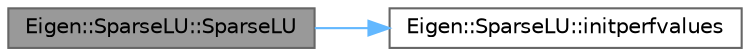 digraph "Eigen::SparseLU::SparseLU"
{
 // LATEX_PDF_SIZE
  bgcolor="transparent";
  edge [fontname=Helvetica,fontsize=10,labelfontname=Helvetica,labelfontsize=10];
  node [fontname=Helvetica,fontsize=10,shape=box,height=0.2,width=0.4];
  rankdir="LR";
  Node1 [id="Node000001",label="Eigen::SparseLU::SparseLU",height=0.2,width=0.4,color="gray40", fillcolor="grey60", style="filled", fontcolor="black",tooltip=" "];
  Node1 -> Node2 [id="edge1_Node000001_Node000002",color="steelblue1",style="solid",tooltip=" "];
  Node2 [id="Node000002",label="Eigen::SparseLU::initperfvalues",height=0.2,width=0.4,color="grey40", fillcolor="white", style="filled",URL="$class_eigen_1_1_sparse_l_u.html#a38372b5d6f461e3a92fc7c8fb621b730",tooltip=" "];
}
